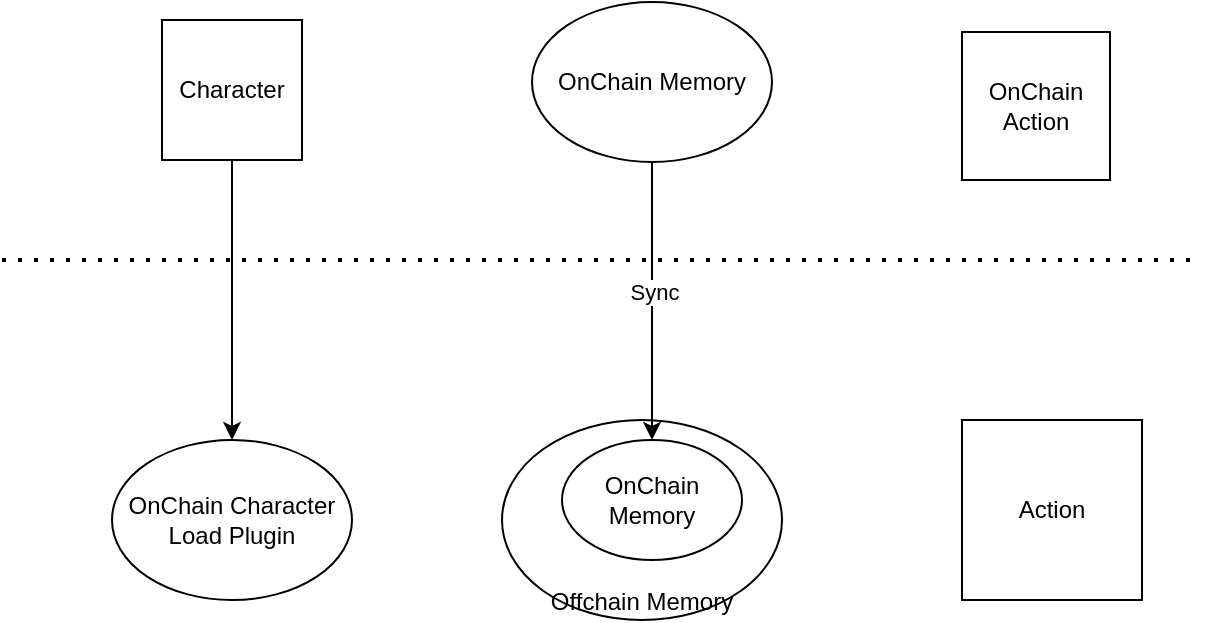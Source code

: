 <mxfile pages="7" scale="1" border="5" disableSvgWarning="true">
    <diagram id="fAX5VN4QjjlmQhpSPQlF" name="Page-5">
        <mxGraphModel dx="691" dy="322" grid="1" gridSize="10" guides="1" tooltips="1" connect="1" arrows="1" fold="1" page="1" pageScale="1" pageWidth="1600" pageHeight="900" math="0" shadow="0">
            <root>
                <mxCell id="0"/>
                <mxCell id="1" parent="0"/>
                <mxCell id="zXiOJ5EmLFpEsLYne2C8-2" value="" style="endArrow=none;dashed=1;html=1;dashPattern=1 3;strokeWidth=2;" parent="1" edge="1">
                    <mxGeometry width="50" height="50" relative="1" as="geometry">
                        <mxPoint x="80" y="200" as="sourcePoint"/>
                        <mxPoint x="680" y="200" as="targetPoint"/>
                    </mxGeometry>
                </mxCell>
                <mxCell id="zXiOJ5EmLFpEsLYne2C8-6" style="edgeStyle=none;html=1;entryX=0.5;entryY=0;entryDx=0;entryDy=0;" parent="1" source="zXiOJ5EmLFpEsLYne2C8-3" edge="1">
                    <mxGeometry relative="1" as="geometry">
                        <mxPoint x="195" y="290" as="targetPoint"/>
                    </mxGeometry>
                </mxCell>
                <mxCell id="zXiOJ5EmLFpEsLYne2C8-3" value="Character" style="whiteSpace=wrap;html=1;aspect=fixed;" parent="1" vertex="1">
                    <mxGeometry x="160" y="80" width="70" height="70" as="geometry"/>
                </mxCell>
                <mxCell id="zXiOJ5EmLFpEsLYne2C8-5" value="Action" style="whiteSpace=wrap;html=1;aspect=fixed;" parent="1" vertex="1">
                    <mxGeometry x="560" y="280" width="90" height="90" as="geometry"/>
                </mxCell>
                <mxCell id="zXiOJ5EmLFpEsLYne2C8-7" value="OnChain Character Load Plugin" style="ellipse;whiteSpace=wrap;html=1;" parent="1" vertex="1">
                    <mxGeometry x="135" y="290" width="120" height="80" as="geometry"/>
                </mxCell>
                <mxCell id="zXiOJ5EmLFpEsLYne2C8-8" value="Offchain Memory" style="ellipse;whiteSpace=wrap;html=1;verticalAlign=bottom;" parent="1" vertex="1">
                    <mxGeometry x="330" y="280" width="140" height="100" as="geometry"/>
                </mxCell>
                <mxCell id="zXiOJ5EmLFpEsLYne2C8-11" style="edgeStyle=none;html=1;exitX=0.5;exitY=1;exitDx=0;exitDy=0;entryX=0.5;entryY=0;entryDx=0;entryDy=0;" parent="1" source="zXiOJ5EmLFpEsLYne2C8-9" target="zXiOJ5EmLFpEsLYne2C8-10" edge="1">
                    <mxGeometry relative="1" as="geometry"/>
                </mxCell>
                <mxCell id="zXiOJ5EmLFpEsLYne2C8-12" value="Sync" style="edgeLabel;html=1;align=center;verticalAlign=middle;resizable=0;points=[];" parent="zXiOJ5EmLFpEsLYne2C8-11" vertex="1" connectable="0">
                    <mxGeometry x="-0.067" y="1" relative="1" as="geometry">
                        <mxPoint as="offset"/>
                    </mxGeometry>
                </mxCell>
                <mxCell id="zXiOJ5EmLFpEsLYne2C8-9" value="OnChain Memory" style="ellipse;whiteSpace=wrap;html=1;" parent="1" vertex="1">
                    <mxGeometry x="345" y="71" width="120" height="80" as="geometry"/>
                </mxCell>
                <mxCell id="zXiOJ5EmLFpEsLYne2C8-10" value="OnChain Memory" style="ellipse;whiteSpace=wrap;html=1;" parent="1" vertex="1">
                    <mxGeometry x="360" y="290" width="90" height="60" as="geometry"/>
                </mxCell>
                <mxCell id="zXiOJ5EmLFpEsLYne2C8-14" value="OnChain Action" style="whiteSpace=wrap;html=1;aspect=fixed;" parent="1" vertex="1">
                    <mxGeometry x="560" y="86" width="74" height="74" as="geometry"/>
                </mxCell>
            </root>
        </mxGraphModel>
    </diagram>
    <diagram id="T3-93icGesZCB4wK9PBx" name="Page-6">
        <mxGraphModel dx="691" dy="237" grid="1" gridSize="10" guides="1" tooltips="1" connect="1" arrows="1" fold="1" page="1" pageScale="1" pageWidth="1600" pageHeight="900" math="0" shadow="0">
            <root>
                <mxCell id="0"/>
                <mxCell id="1" parent="0"/>
                <mxCell id="yRMgV3z6B15u4--_qT9z-1" value="" style="endArrow=none;dashed=1;html=1;dashPattern=1 3;strokeWidth=2;startArrow=none;" parent="1" edge="1">
                    <mxGeometry width="50" height="50" relative="1" as="geometry">
                        <mxPoint x="444" y="239" as="sourcePoint"/>
                        <mxPoint x="880" y="239" as="targetPoint"/>
                    </mxGeometry>
                </mxCell>
                <mxCell id="yRMgV3z6B15u4--_qT9z-3" value="" style="endArrow=none;dashed=1;html=1;dashPattern=1 3;strokeWidth=2;" parent="1" edge="1">
                    <mxGeometry width="50" height="50" relative="1" as="geometry">
                        <mxPoint x="40" y="240" as="sourcePoint"/>
                        <mxPoint x="364" y="239" as="targetPoint"/>
                    </mxGeometry>
                </mxCell>
                <mxCell id="yRMgV3z6B15u4--_qT9z-4" value="AI Agent" style="ellipse;whiteSpace=wrap;html=1;aspect=fixed;" parent="1" vertex="1">
                    <mxGeometry x="364" y="199" width="80" height="80" as="geometry"/>
                </mxCell>
                <mxCell id="zFrOW9CVONkcjn6Swt0c-3" style="edgeStyle=none;html=1;exitX=0.5;exitY=1;exitDx=0;exitDy=0;entryX=0.5;entryY=0;entryDx=0;entryDy=0;" parent="1" source="zFrOW9CVONkcjn6Swt0c-1" target="zFrOW9CVONkcjn6Swt0c-2" edge="1">
                    <mxGeometry relative="1" as="geometry"/>
                </mxCell>
                <mxCell id="zFrOW9CVONkcjn6Swt0c-14" value="Load" style="edgeLabel;html=1;align=center;verticalAlign=middle;resizable=0;points=[];fontSize=9;" parent="zFrOW9CVONkcjn6Swt0c-3" vertex="1" connectable="0">
                    <mxGeometry x="-0.023" y="1" relative="1" as="geometry">
                        <mxPoint as="offset"/>
                    </mxGeometry>
                </mxCell>
                <mxCell id="zFrOW9CVONkcjn6Swt0c-1" value="Character" style="whiteSpace=wrap;html=1;aspect=fixed;" parent="1" vertex="1">
                    <mxGeometry x="244" y="129" width="70" height="70" as="geometry"/>
                </mxCell>
                <mxCell id="zFrOW9CVONkcjn6Swt0c-2" value="Character" style="whiteSpace=wrap;html=1;aspect=fixed;dashed=1;" parent="1" vertex="1">
                    <mxGeometry x="244" y="279" width="70" height="70" as="geometry"/>
                </mxCell>
                <mxCell id="zFrOW9CVONkcjn6Swt0c-4" value="AI Model&lt;br&gt;Oracle" style="whiteSpace=wrap;html=1;aspect=fixed;" parent="1" vertex="1">
                    <mxGeometry x="134" y="129" width="70" height="70" as="geometry"/>
                </mxCell>
                <mxCell id="zFrOW9CVONkcjn6Swt0c-5" value="AI Model&lt;br&gt;Provider" style="whiteSpace=wrap;html=1;aspect=fixed;" parent="1" vertex="1">
                    <mxGeometry x="134" y="279" width="70" height="70" as="geometry"/>
                </mxCell>
                <mxCell id="zFrOW9CVONkcjn6Swt0c-6" value="Memory" style="whiteSpace=wrap;html=1;aspect=fixed;" parent="1" vertex="1">
                    <mxGeometry x="494" y="129" width="70" height="70" as="geometry"/>
                </mxCell>
                <mxCell id="zFrOW9CVONkcjn6Swt0c-7" value="Memory" style="whiteSpace=wrap;html=1;aspect=fixed;verticalAlign=bottom;" parent="1" vertex="1">
                    <mxGeometry x="494" y="279" width="70" height="70" as="geometry"/>
                </mxCell>
                <mxCell id="zFrOW9CVONkcjn6Swt0c-8" value="Onchain&lt;br style=&quot;font-size: 9px;&quot;&gt;Memory" style="whiteSpace=wrap;html=1;aspect=fixed;fontSize=9;" parent="1" vertex="1">
                    <mxGeometry x="509" y="286" width="40" height="40" as="geometry"/>
                </mxCell>
                <mxCell id="zFrOW9CVONkcjn6Swt0c-20" style="edgeStyle=none;html=1;exitX=1;exitY=0.5;exitDx=0;exitDy=0;entryX=0;entryY=0.5;entryDx=0;entryDy=0;fontSize=9;" parent="1" source="zFrOW9CVONkcjn6Swt0c-11" target="zFrOW9CVONkcjn6Swt0c-18" edge="1">
                    <mxGeometry relative="1" as="geometry"/>
                </mxCell>
                <mxCell id="zFrOW9CVONkcjn6Swt0c-11" value="Action" style="whiteSpace=wrap;html=1;aspect=fixed;" parent="1" vertex="1">
                    <mxGeometry x="654" y="129" width="70" height="70" as="geometry"/>
                </mxCell>
                <mxCell id="zFrOW9CVONkcjn6Swt0c-21" style="edgeStyle=none;html=1;exitX=0.5;exitY=0;exitDx=0;exitDy=0;entryX=0.5;entryY=1;entryDx=0;entryDy=0;fontSize=9;" parent="1" source="zFrOW9CVONkcjn6Swt0c-12" target="zFrOW9CVONkcjn6Swt0c-11" edge="1">
                    <mxGeometry relative="1" as="geometry"/>
                </mxCell>
                <mxCell id="zFrOW9CVONkcjn6Swt0c-23" style="edgeStyle=none;html=1;exitX=1;exitY=0.5;exitDx=0;exitDy=0;entryX=0;entryY=0.5;entryDx=0;entryDy=0;fontSize=9;" parent="1" source="zFrOW9CVONkcjn6Swt0c-12" target="zFrOW9CVONkcjn6Swt0c-22" edge="1">
                    <mxGeometry relative="1" as="geometry"/>
                </mxCell>
                <mxCell id="zFrOW9CVONkcjn6Swt0c-12" value="Action" style="whiteSpace=wrap;html=1;aspect=fixed;" parent="1" vertex="1">
                    <mxGeometry x="654" y="279" width="70" height="70" as="geometry"/>
                </mxCell>
                <mxCell id="zFrOW9CVONkcjn6Swt0c-9" style="edgeStyle=none;html=1;exitX=0.5;exitY=1;exitDx=0;exitDy=0;fontSize=9;" parent="1" source="zFrOW9CVONkcjn6Swt0c-6" target="zFrOW9CVONkcjn6Swt0c-8" edge="1">
                    <mxGeometry relative="1" as="geometry"/>
                </mxCell>
                <mxCell id="zFrOW9CVONkcjn6Swt0c-13" value="Sync" style="edgeLabel;html=1;align=center;verticalAlign=middle;resizable=0;points=[];fontSize=9;" parent="zFrOW9CVONkcjn6Swt0c-9" vertex="1" connectable="0">
                    <mxGeometry x="-0.148" y="-1" relative="1" as="geometry">
                        <mxPoint as="offset"/>
                    </mxGeometry>
                </mxCell>
                <mxCell id="zFrOW9CVONkcjn6Swt0c-16" value="On Chain" style="text;html=1;strokeColor=none;fillColor=none;align=center;verticalAlign=middle;whiteSpace=wrap;rounded=0;dashed=1;fontSize=9;" parent="1" vertex="1">
                    <mxGeometry x="40" y="210" width="60" height="30" as="geometry"/>
                </mxCell>
                <mxCell id="zFrOW9CVONkcjn6Swt0c-17" value="Off Chain" style="text;html=1;strokeColor=none;fillColor=none;align=center;verticalAlign=middle;whiteSpace=wrap;rounded=0;dashed=1;fontSize=9;" parent="1" vertex="1">
                    <mxGeometry x="40" y="240" width="60" height="30" as="geometry"/>
                </mxCell>
                <mxCell id="zFrOW9CVONkcjn6Swt0c-18" value="DeFi/DAO protocol&lt;br&gt;..." style="whiteSpace=wrap;html=1;aspect=fixed;" parent="1" vertex="1">
                    <mxGeometry x="760" y="130" width="70" height="70" as="geometry"/>
                </mxCell>
                <mxCell id="zFrOW9CVONkcjn6Swt0c-19" value="Treasury" style="shape=cylinder3;whiteSpace=wrap;html=1;boundedLbl=1;backgroundOutline=1;size=15;dashed=1;fontSize=9;" parent="1" vertex="1">
                    <mxGeometry x="374" y="100" width="60" height="80" as="geometry"/>
                </mxCell>
                <mxCell id="zFrOW9CVONkcjn6Swt0c-22" value="Social protocol&lt;br&gt;(Discord/X)" style="whiteSpace=wrap;html=1;aspect=fixed;" parent="1" vertex="1">
                    <mxGeometry x="760" y="279" width="70" height="70" as="geometry"/>
                </mxCell>
            </root>
        </mxGraphModel>
    </diagram>
    <diagram id="OCkp_mSsAuCf5aVDO59i" name="Fully on chain AI Agent">
        <mxGraphModel dx="691" dy="237" grid="0" gridSize="10" guides="1" tooltips="1" connect="1" arrows="1" fold="1" page="1" pageScale="1" pageWidth="1600" pageHeight="900" math="0" shadow="0">
            <root>
                <mxCell id="0"/>
                <mxCell id="1" parent="0"/>
                <mxCell id="8UUIKBgB0h1VBBCeIPNV-1" value="&lt;font style=&quot;font-size: 16px;&quot;&gt;Foc AI Agent&lt;/font&gt;" style="ellipse;whiteSpace=wrap;html=1;aspect=fixed;verticalAlign=top;fillColor=#DFF0D8;strokeColor=#5A5A5A;" parent="1" vertex="1">
                    <mxGeometry x="241" y="52" width="372" height="372" as="geometry"/>
                </mxCell>
                <mxCell id="9jqFAjlnjxGjza5LQYG1-11" value="" style="verticalLabelPosition=bottom;verticalAlign=top;html=1;shape=mxgraph.basic.half_circle;fontSize=9;fontColor=none;fillColor=#E6E6E6;strokeColor=none;" parent="1" vertex="1">
                    <mxGeometry x="241" y="237" width="372" height="186" as="geometry"/>
                </mxCell>
                <mxCell id="SsMqb8cPwGqv9qpNuqJ6-1" value="On Chain" style="text;html=1;strokeColor=none;fillColor=none;align=center;verticalAlign=middle;whiteSpace=wrap;rounded=0;dashed=1;fontSize=9;" parent="1" vertex="1">
                    <mxGeometry x="239" y="210" width="60" height="30" as="geometry"/>
                </mxCell>
                <mxCell id="5f7z8L6TQnCLPVpuJcY_-2" value="Treasury" style="ellipse;whiteSpace=wrap;html=1;aspect=fixed;fontSize=9;strokeColor=#5A5A5A;fillColor=#337AB7;fontColor=#FFFFFF;" parent="1" vertex="1">
                    <mxGeometry x="443" y="125" width="60" height="60" as="geometry"/>
                </mxCell>
                <mxCell id="5f7z8L6TQnCLPVpuJcY_-4" value="Character" style="ellipse;whiteSpace=wrap;html=1;aspect=fixed;fontSize=9;strokeColor=#5A5A5A;fillColor=#337AB7;fontColor=#FFFFFF;" parent="1" vertex="1">
                    <mxGeometry x="373" y="104" width="60" height="60" as="geometry"/>
                </mxCell>
                <mxCell id="5f7z8L6TQnCLPVpuJcY_-5" value="AI Model&amp;nbsp;&lt;br&gt;Provider" style="ellipse;whiteSpace=wrap;html=1;aspect=fixed;fontSize=9;strokeColor=#5A5A5A;" parent="1" vertex="1">
                    <mxGeometry x="433" y="303" width="70" height="70" as="geometry"/>
                </mxCell>
                <mxCell id="5f7z8L6TQnCLPVpuJcY_-6" value="AI Model&amp;nbsp;&lt;br&gt;Provider&lt;br&gt;(Oracle)" style="ellipse;whiteSpace=wrap;html=1;aspect=fixed;fontSize=9;strokeColor=#5A5A5A;" parent="1" vertex="1">
                    <mxGeometry x="297" y="113" width="61" height="61" as="geometry"/>
                </mxCell>
                <mxCell id="SUUNAtzUduC43nPOtoHb-3" style="edgeStyle=none;html=1;exitX=0.5;exitY=0;exitDx=0;exitDy=0;entryX=0.5;entryY=1;entryDx=0;entryDy=0;fontSize=9;fontColor=none;strokeColor=#5A5A5A;" parent="1" source="SUUNAtzUduC43nPOtoHb-1" target="SUUNAtzUduC43nPOtoHb-2" edge="1">
                    <mxGeometry relative="1" as="geometry"/>
                </mxCell>
                <mxCell id="SUUNAtzUduC43nPOtoHb-1" value="Tee&amp;nbsp;" style="ellipse;whiteSpace=wrap;html=1;aspect=fixed;fontSize=9;strokeColor=#5A5A5A;fillColor=#9B59B6;fontColor=#FFFFFF;" parent="1" vertex="1">
                    <mxGeometry x="280" y="266" width="54" height="54" as="geometry"/>
                </mxCell>
                <mxCell id="SUUNAtzUduC43nPOtoHb-2" value="Tee Verifier&amp;nbsp;" style="ellipse;whiteSpace=wrap;html=1;aspect=fixed;fontSize=9;fillColor=#F0AD4E;strokeColor=#5A5A5A;fontColor=#FFFFFF;" parent="1" vertex="1">
                    <mxGeometry x="288" y="175" width="46" height="46" as="geometry"/>
                </mxCell>
                <mxCell id="SUUNAtzUduC43nPOtoHb-6" style="edgeStyle=none;html=1;entryX=0.5;entryY=1;entryDx=0;entryDy=0;fontSize=9;fontColor=none;strokeColor=#5A5A5A;" parent="1" source="SUUNAtzUduC43nPOtoHb-4" target="SUUNAtzUduC43nPOtoHb-5" edge="1">
                    <mxGeometry relative="1" as="geometry"/>
                </mxCell>
                <mxCell id="SUUNAtzUduC43nPOtoHb-4" value="ZK&lt;br&gt;&amp;nbsp;Coprocessor" style="ellipse;whiteSpace=wrap;html=1;aspect=fixed;fontSize=9;strokeColor=#5A5A5A;fillColor=#9B59B6;fontColor=#FFFFFF;" parent="1" vertex="1">
                    <mxGeometry x="337" y="297" width="62" height="62" as="geometry"/>
                </mxCell>
                <mxCell id="SUUNAtzUduC43nPOtoHb-5" value="ZK&lt;br&gt;&amp;nbsp;Verifier" style="ellipse;whiteSpace=wrap;html=1;aspect=fixed;fontSize=9;fillColor=#F0AD4E;fontColor=#FFFFFF;" parent="1" vertex="1">
                    <mxGeometry x="340" y="174" width="46" height="46" as="geometry"/>
                </mxCell>
                <mxCell id="9jqFAjlnjxGjza5LQYG1-3" style="edgeStyle=none;html=1;exitX=1;exitY=0.5;exitDx=0;exitDy=0;entryX=0;entryY=0.5;entryDx=0;entryDy=0;fontSize=9;fontColor=none;dashed=1;endArrow=none;endFill=0;strokeColor=#000000;strokeWidth=2;" parent="1" source="8UUIKBgB0h1VBBCeIPNV-1" target="8UUIKBgB0h1VBBCeIPNV-1" edge="1">
                    <mxGeometry relative="1" as="geometry"/>
                </mxCell>
                <mxCell id="5f7z8L6TQnCLPVpuJcY_-3" value="Action" style="ellipse;whiteSpace=wrap;html=1;aspect=fixed;fontSize=9;strokeColor=#5A5A5A;fillColor=#337AB7;fontColor=#FFFFFF;" parent="1" vertex="1">
                    <mxGeometry x="530" y="208" width="64" height="64" as="geometry"/>
                </mxCell>
                <mxCell id="5f7z8L6TQnCLPVpuJcY_-1" value="Evaluator" style="ellipse;whiteSpace=wrap;html=1;aspect=fixed;fontSize=9;strokeColor=#5A5A5A;fillColor=#337AB7;fontColor=#FFFFFF;" parent="1" vertex="1">
                    <mxGeometry x="453" y="204" width="70" height="70" as="geometry"/>
                </mxCell>
                <mxCell id="SUUNAtzUduC43nPOtoHb-8" value="Memory" style="ellipse;whiteSpace=wrap;html=1;aspect=fixed;fontSize=9;strokeColor=#5A5A5A;fillColor=#337AB7;fontColor=#FFFFFF;" parent="1" vertex="1">
                    <mxGeometry x="374" y="205" width="70" height="70" as="geometry"/>
                </mxCell>
                <mxCell id="9jqFAjlnjxGjza5LQYG1-4" value="Identity" style="ellipse;whiteSpace=wrap;html=1;aspect=fixed;fontSize=9;strokeColor=#5A5A5A;fillColor=#337AB7;fontColor=#FFFFFF;" parent="1" vertex="1">
                    <mxGeometry x="510" y="136" width="60" height="60" as="geometry"/>
                </mxCell>
                <mxCell id="SsMqb8cPwGqv9qpNuqJ6-2" value="Off Chain" style="text;html=1;strokeColor=none;fillColor=none;align=center;verticalAlign=middle;whiteSpace=wrap;rounded=0;dashed=1;fontSize=9;" parent="1" vertex="1">
                    <mxGeometry x="239" y="239" width="60" height="30" as="geometry"/>
                </mxCell>
            </root>
        </mxGraphModel>
    </diagram>
    <diagram id="LfP_1H0d4wNYqQU20IXf" name="Human vs AIAgent decision">
        <mxGraphModel dx="691" dy="237" grid="0" gridSize="10" guides="1" tooltips="1" connect="1" arrows="1" fold="1" page="1" pageScale="1" pageWidth="1600" pageHeight="900" background="#ffffff" math="0" shadow="0">
            <root>
                <mxCell id="0"/>
                <mxCell id="1" parent="0"/>
                <mxCell id="qYkDxVwzfuT5Sa6l0JPE-1" value="" style="endArrow=none;dashed=1;html=1;strokeWidth=2;" parent="1" edge="1">
                    <mxGeometry width="50" height="50" relative="1" as="geometry">
                        <mxPoint x="120" y="225" as="sourcePoint"/>
                        <mxPoint x="520" y="225" as="targetPoint"/>
                    </mxGeometry>
                </mxCell>
                <mxCell id="qYkDxVwzfuT5Sa6l0JPE-2" value="Human" style="shape=umlActor;verticalLabelPosition=bottom;verticalAlign=top;html=1;outlineConnect=0;fontSize=9;" parent="1" vertex="1">
                    <mxGeometry x="60" y="195" width="30" height="60" as="geometry"/>
                </mxCell>
                <mxCell id="qYkDxVwzfuT5Sa6l0JPE-3" value="&lt;meta charset=&quot;utf-8&quot;&gt;&lt;span style=&quot;color: rgb(71, 71, 71); font-family: Arial, sans-serif; font-size: 14px; font-style: normal; font-variant-ligatures: normal; font-variant-caps: normal; font-weight: 400; letter-spacing: normal; orphans: 2; text-align: left; text-indent: 0px; text-transform: none; widows: 2; word-spacing: 0px; -webkit-text-stroke-width: 0px; background-color: rgb(255, 255, 255); text-decoration-thickness: initial; text-decoration-style: initial; text-decoration-color: initial; float: none; display: inline !important;&quot;&gt;Fast&lt;/span&gt;" style="text;whiteSpace=wrap;html=1;fontSize=9;" parent="1" vertex="1">
                    <mxGeometry x="120" y="245" width="60" height="40" as="geometry"/>
                </mxCell>
                <mxCell id="qYkDxVwzfuT5Sa6l0JPE-4" value="&lt;meta charset=&quot;utf-8&quot;&gt;&lt;span style=&quot;color: rgb(71, 71, 71); font-family: Arial, sans-serif; font-size: 14px; font-style: normal; font-variant-ligatures: normal; font-variant-caps: normal; font-weight: 400; letter-spacing: normal; orphans: 2; text-align: left; text-indent: 0px; text-transform: none; widows: 2; word-spacing: 0px; -webkit-text-stroke-width: 0px; background-color: rgb(255, 255, 255); text-decoration-thickness: initial; text-decoration-style: initial; text-decoration-color: initial; float: none; display: inline !important;&quot;&gt;Slow&lt;/span&gt;" style="text;whiteSpace=wrap;html=1;fontSize=9;" parent="1" vertex="1">
                    <mxGeometry x="120" y="165" width="60" height="40" as="geometry"/>
                </mxCell>
                <mxCell id="qYkDxVwzfuT5Sa6l0JPE-15" style="edgeStyle=none;html=1;exitX=1;exitY=0.5;exitDx=0;exitDy=0;entryX=0;entryY=0.5;entryDx=0;entryDy=0;fontSize=9;" parent="1" source="qYkDxVwzfuT5Sa6l0JPE-10" target="qYkDxVwzfuT5Sa6l0JPE-13" edge="1">
                    <mxGeometry relative="1" as="geometry"/>
                </mxCell>
                <mxCell id="qYkDxVwzfuT5Sa6l0JPE-10" value="&lt;b style=&quot;border-color: var(--border-color); font-size: 7px;&quot;&gt;&lt;span style=&quot;border-color: var(--border-color); font-size: 9px;&quot;&gt;Critical&lt;/span&gt;&lt;br style=&quot;border-color: var(--border-color); font-size: 9px;&quot;&gt;&lt;span style=&quot;border-color: var(--border-color); font-size: 9px;&quot;&gt;Decision&lt;/span&gt;&lt;/b&gt;" style="ellipse;whiteSpace=wrap;html=1;aspect=fixed;fontSize=9;fillColor=#337AB7;fontColor=#FFFFFF;strokeColor=#f90101;verticalAlign=top;" parent="1" vertex="1">
                    <mxGeometry x="204" y="109" width="106" height="106" as="geometry"/>
                </mxCell>
                <mxCell id="qYkDxVwzfuT5Sa6l0JPE-16" style="edgeStyle=none;html=1;exitX=1;exitY=0.5;exitDx=0;exitDy=0;fontSize=9;dashed=1;strokeColor=#5A5A5A;" parent="1" source="qYkDxVwzfuT5Sa6l0JPE-12" target="qYkDxVwzfuT5Sa6l0JPE-14" edge="1">
                    <mxGeometry relative="1" as="geometry"/>
                </mxCell>
                <mxCell id="qYkDxVwzfuT5Sa6l0JPE-12" value="Quick&lt;br style=&quot;border-color: var(--border-color);&quot;&gt;Decision" style="ellipse;whiteSpace=wrap;html=1;aspect=fixed;fontSize=9;fillColor=#E6E6E6;strokeColor=#00994D;verticalAlign=top;" parent="1" vertex="1">
                    <mxGeometry x="192" y="233.5" width="118" height="118" as="geometry"/>
                </mxCell>
                <mxCell id="qYkDxVwzfuT5Sa6l0JPE-13" value="Action" style="ellipse;whiteSpace=wrap;html=1;aspect=fixed;fontSize=9;fillColor=#337AB7;fontColor=#FFFFFF;strokeColor=#f90101;" parent="1" vertex="1">
                    <mxGeometry x="401" y="122" width="80" height="80" as="geometry"/>
                </mxCell>
                <mxCell id="qYkDxVwzfuT5Sa6l0JPE-14" value="Action" style="ellipse;whiteSpace=wrap;html=1;aspect=fixed;fontSize=9;fillColor=#E6E6E6;strokeColor=#00994D;" parent="1" vertex="1">
                    <mxGeometry x="401" y="252.5" width="80" height="80" as="geometry"/>
                </mxCell>
                <mxCell id="qYkDxVwzfuT5Sa6l0JPE-17" value="" style="endArrow=none;dashed=1;html=1;strokeWidth=2;" parent="1" edge="1">
                    <mxGeometry width="50" height="50" relative="1" as="geometry">
                        <mxPoint x="120" y="516" as="sourcePoint"/>
                        <mxPoint x="520" y="516" as="targetPoint"/>
                    </mxGeometry>
                </mxCell>
                <mxCell id="qYkDxVwzfuT5Sa6l0JPE-18" value="AI Agent" style="shape=umlActor;verticalLabelPosition=bottom;verticalAlign=top;html=1;outlineConnect=0;fontSize=9;" parent="1" vertex="1">
                    <mxGeometry x="60" y="486" width="30" height="60" as="geometry"/>
                </mxCell>
                <mxCell id="qYkDxVwzfuT5Sa6l0JPE-19" value="&lt;span style=&quot;color: rgb(71, 71, 71); font-family: Arial, sans-serif; font-size: 14px; font-style: normal; font-variant-ligatures: normal; font-variant-caps: normal; font-weight: 400; letter-spacing: normal; orphans: 2; text-align: left; text-indent: 0px; text-transform: none; widows: 2; word-spacing: 0px; -webkit-text-stroke-width: 0px; background-color: rgb(255, 255, 255); text-decoration-thickness: initial; text-decoration-style: initial; text-decoration-color: initial; float: none; display: inline !important;&quot;&gt;Off Chain&lt;br&gt;&lt;/span&gt;" style="text;whiteSpace=wrap;html=1;fontSize=9;" parent="1" vertex="1">
                    <mxGeometry x="120" y="536" width="60" height="40" as="geometry"/>
                </mxCell>
                <mxCell id="qYkDxVwzfuT5Sa6l0JPE-20" value="&lt;span style=&quot;color: rgb(71, 71, 71); font-family: Arial, sans-serif; font-size: 14px; font-style: normal; font-variant-ligatures: normal; font-variant-caps: normal; font-weight: 400; letter-spacing: normal; orphans: 2; text-align: left; text-indent: 0px; text-transform: none; widows: 2; word-spacing: 0px; -webkit-text-stroke-width: 0px; background-color: rgb(255, 255, 255); text-decoration-thickness: initial; text-decoration-style: initial; text-decoration-color: initial; float: none; display: inline !important;&quot;&gt;On Chain&lt;/span&gt;" style="text;whiteSpace=wrap;html=1;fontSize=9;" parent="1" vertex="1">
                    <mxGeometry x="120" y="456" width="60" height="40" as="geometry"/>
                </mxCell>
                <mxCell id="qYkDxVwzfuT5Sa6l0JPE-21" style="edgeStyle=none;html=1;exitX=1;exitY=0.5;exitDx=0;exitDy=0;entryX=0;entryY=0.5;entryDx=0;entryDy=0;fontSize=9;" parent="1" source="9kBRXeIsqdNbLdJzPWGQ-16" target="qYkDxVwzfuT5Sa6l0JPE-25" edge="1">
                    <mxGeometry relative="1" as="geometry">
                        <mxPoint x="305" y="464" as="sourcePoint"/>
                    </mxGeometry>
                </mxCell>
                <mxCell id="qYkDxVwzfuT5Sa6l0JPE-23" style="edgeStyle=none;html=1;exitX=1;exitY=0.5;exitDx=0;exitDy=0;fontSize=9;dashed=1;strokeColor=#5A5A5A;" parent="1" source="qYkDxVwzfuT5Sa6l0JPE-24" target="qYkDxVwzfuT5Sa6l0JPE-26" edge="1">
                    <mxGeometry relative="1" as="geometry"/>
                </mxCell>
                <mxCell id="qYkDxVwzfuT5Sa6l0JPE-24" value="Quick&lt;br&gt;Decision" style="ellipse;whiteSpace=wrap;html=1;aspect=fixed;fontSize=9;fillColor=#E6E6E6;strokeColor=#00994D;verticalAlign=top;" parent="1" vertex="1">
                    <mxGeometry x="188.5" y="530" width="104" height="104" as="geometry"/>
                </mxCell>
                <mxCell id="qYkDxVwzfuT5Sa6l0JPE-25" value="Action" style="ellipse;whiteSpace=wrap;html=1;aspect=fixed;fontSize=9;fillColor=#337AB7;strokeColor=#f70202;fontColor=#FFFFFF;" parent="1" vertex="1">
                    <mxGeometry x="401" y="413" width="80" height="80" as="geometry"/>
                </mxCell>
                <mxCell id="qYkDxVwzfuT5Sa6l0JPE-26" value="Action" style="ellipse;whiteSpace=wrap;html=1;aspect=fixed;fontSize=9;fillColor=#E6E6E6;strokeColor=#00994D;" parent="1" vertex="1">
                    <mxGeometry x="401" y="542" width="80" height="80" as="geometry"/>
                </mxCell>
                <mxCell id="9kBRXeIsqdNbLdJzPWGQ-2" value="Buying House" style="ellipse;whiteSpace=wrap;html=1;aspect=fixed;fontSize=7;fillColor=#FFFFFF;fontColor=#000000;strokeColor=#f90101;" parent="1" vertex="1">
                    <mxGeometry x="207" y="137" width="37" height="37" as="geometry"/>
                </mxCell>
                <mxCell id="9kBRXeIsqdNbLdJzPWGQ-3" value="Marriage Proposal" style="ellipse;whiteSpace=wrap;html=1;aspect=fixed;fontSize=7;fillColor=#FFFFFF;fontColor=#000000;strokeColor=#f90101;" parent="1" vertex="1">
                    <mxGeometry x="233" y="171" width="41" height="41" as="geometry"/>
                </mxCell>
                <mxCell id="9kBRXeIsqdNbLdJzPWGQ-6" value="Generating&lt;br&gt;Image" style="ellipse;whiteSpace=wrap;html=1;aspect=fixed;fontSize=7;fillColor=#FFFFFF;strokeColor=#00994D;" parent="1" vertex="1">
                    <mxGeometry x="191" y="563" width="41" height="41" as="geometry"/>
                </mxCell>
                <mxCell id="9kBRXeIsqdNbLdJzPWGQ-7" value="Analysis&lt;br&gt;data" style="ellipse;whiteSpace=wrap;html=1;aspect=fixed;fontSize=7;fillColor=#FFFFFF;strokeColor=#00994D;" parent="1" vertex="1">
                    <mxGeometry x="224.81" y="593" width="38.38" height="38.38" as="geometry"/>
                </mxCell>
                <mxCell id="9kBRXeIsqdNbLdJzPWGQ-8" value="Micro&lt;br&gt;Payment" style="ellipse;whiteSpace=wrap;html=1;aspect=fixed;fontSize=7;fillColor=#FFFFFF;strokeColor=#00994D;" parent="1" vertex="1">
                    <mxGeometry x="245" y="555" width="43.25" height="43.25" as="geometry"/>
                </mxCell>
                <mxCell id="9kBRXeIsqdNbLdJzPWGQ-9" value="Starting Business" style="ellipse;whiteSpace=wrap;html=1;aspect=fixed;fontSize=7;fillColor=#FFFFFF;fontColor=#000000;strokeColor=#f90101;" parent="1" vertex="1">
                    <mxGeometry x="265.5" y="140" width="40" height="40" as="geometry"/>
                </mxCell>
                <mxCell id="9kBRXeIsqdNbLdJzPWGQ-11" value="Ordering Coffee" style="ellipse;whiteSpace=wrap;html=1;aspect=fixed;fontSize=7;fillColor=#FFFFFF;strokeColor=#00994D;" parent="1" vertex="1">
                    <mxGeometry x="200" y="273.5" width="41" height="41" as="geometry"/>
                </mxCell>
                <mxCell id="9kBRXeIsqdNbLdJzPWGQ-14" value="Bragging While Drinking" style="ellipse;whiteSpace=wrap;html=1;aspect=fixed;fontSize=7;fillColor=#FFFFFF;strokeColor=#00994D;" parent="1" vertex="1">
                    <mxGeometry x="260.5" y="269.5" width="41" height="41" as="geometry"/>
                </mxCell>
                <mxCell id="9kBRXeIsqdNbLdJzPWGQ-15" value="Picking a Song" style="ellipse;whiteSpace=wrap;html=1;aspect=fixed;fontSize=7;fillColor=#FFFFFF;strokeColor=#00994D;" parent="1" vertex="1">
                    <mxGeometry x="233" y="306.5" width="41" height="41" as="geometry"/>
                </mxCell>
                <mxCell id="9kBRXeIsqdNbLdJzPWGQ-16" value="&lt;b style=&quot;border-color: var(--border-color); font-size: 7px;&quot;&gt;&lt;span style=&quot;border-color: var(--border-color); font-size: 9px;&quot;&gt;Critical&lt;/span&gt;&lt;br style=&quot;border-color: var(--border-color); font-size: 9px;&quot;&gt;&lt;span style=&quot;border-color: var(--border-color); font-size: 9px;&quot;&gt;Decision&lt;/span&gt;&lt;/b&gt;" style="ellipse;whiteSpace=wrap;html=1;aspect=fixed;fontSize=9;fillColor=#337AB7;fontColor=#FFFFFF;strokeColor=#f90101;verticalAlign=top;" parent="1" vertex="1">
                    <mxGeometry x="191" y="400" width="106" height="106" as="geometry"/>
                </mxCell>
                <mxCell id="9kBRXeIsqdNbLdJzPWGQ-17" value="Treasury&lt;br&gt;Transfers" style="ellipse;whiteSpace=wrap;html=1;aspect=fixed;fontSize=7;fillColor=#FFFFFF;fontColor=#000000;strokeColor=#f90101;" parent="1" vertex="1">
                    <mxGeometry x="194" y="428" width="37" height="37" as="geometry"/>
                </mxCell>
                <mxCell id="9kBRXeIsqdNbLdJzPWGQ-18" value="Governance&lt;br&gt;Proposal" style="ellipse;whiteSpace=wrap;html=1;aspect=fixed;fontSize=7;fillColor=#FFFFFF;fontColor=#000000;strokeColor=#f90101;" parent="1" vertex="1">
                    <mxGeometry x="220" y="462" width="41" height="41" as="geometry"/>
                </mxCell>
                <mxCell id="9kBRXeIsqdNbLdJzPWGQ-19" value="Code&lt;br&gt;Upgrade" style="ellipse;whiteSpace=wrap;html=1;aspect=fixed;fontSize=7;fillColor=#FFFFFF;fontColor=#000000;strokeColor=#f90101;" parent="1" vertex="1">
                    <mxGeometry x="252.5" y="431" width="40" height="40" as="geometry"/>
                </mxCell>
            </root>
        </mxGraphModel>
    </diagram>
    <diagram id="TbNJ9dCIXGfMt4xWhO-V" name="Fully AI Agent workflow">
        <mxGraphModel dx="691" dy="237" grid="1" gridSize="10" guides="1" tooltips="1" connect="1" arrows="1" fold="1" page="1" pageScale="1" pageWidth="1600" pageHeight="900" math="0" shadow="0">
            <root>
                <mxCell id="0"/>
                <mxCell id="1" parent="0"/>
                <mxCell id="erE4kXOHQZf_phl8I2yq-6" style="edgeStyle=none;html=1;fontSize=9;" parent="1" source="erE4kXOHQZf_phl8I2yq-1" edge="1">
                    <mxGeometry relative="1" as="geometry">
                        <mxPoint x="340" y="280" as="sourcePoint"/>
                        <mxPoint x="410" y="280" as="targetPoint"/>
                    </mxGeometry>
                </mxCell>
                <mxCell id="erE4kXOHQZf_phl8I2yq-1" value="AI Agent" style="shape=umlActor;verticalLabelPosition=bottom;verticalAlign=top;html=1;outlineConnect=0;fontSize=9;" parent="1" vertex="1">
                    <mxGeometry x="306" y="254" width="30" height="50" as="geometry"/>
                </mxCell>
                <mxCell id="erE4kXOHQZf_phl8I2yq-4" style="edgeStyle=none;html=1;exitX=1;exitY=0.5;exitDx=0;exitDy=0;fontSize=9;" parent="1" source="erE4kXOHQZf_phl8I2yq-3" target="erE4kXOHQZf_phl8I2yq-1" edge="1">
                    <mxGeometry relative="1" as="geometry">
                        <mxPoint x="280" y="280" as="targetPoint"/>
                    </mxGeometry>
                </mxCell>
                <mxCell id="erE4kXOHQZf_phl8I2yq-5" value="Input" style="edgeLabel;html=1;align=center;verticalAlign=middle;resizable=0;points=[];fontSize=9;" parent="erE4kXOHQZf_phl8I2yq-4" vertex="1" connectable="0">
                    <mxGeometry x="-0.324" relative="1" as="geometry">
                        <mxPoint as="offset"/>
                    </mxGeometry>
                </mxCell>
                <mxCell id="erE4kXOHQZf_phl8I2yq-3" value="Message&lt;br&gt;Channel" style="ellipse;whiteSpace=wrap;html=1;aspect=fixed;fontSize=9;" parent="1" vertex="1">
                    <mxGeometry x="195" y="260" width="40" height="40" as="geometry"/>
                </mxCell>
                <mxCell id="erE4kXOHQZf_phl8I2yq-8" style="edgeStyle=none;html=1;entryX=0;entryY=0.5;entryDx=0;entryDy=0;fontSize=9;" parent="1" source="erE4kXOHQZf_phl8I2yq-7" target="erE4kXOHQZf_phl8I2yq-3" edge="1">
                    <mxGeometry relative="1" as="geometry"/>
                </mxCell>
                <mxCell id="erE4kXOHQZf_phl8I2yq-7" value="Human" style="shape=umlActor;verticalLabelPosition=bottom;verticalAlign=top;html=1;outlineConnect=0;fontSize=9;" parent="1" vertex="1">
                    <mxGeometry x="131" y="255" width="30" height="50" as="geometry"/>
                </mxCell>
                <mxCell id="fuzyoyFEqyMwjPbV-kw--1" value="&lt;span style=&quot;background-color: rgb(251, 251, 251);&quot;&gt;Should make decision&lt;/span&gt;&lt;br style=&quot;border-color: var(--border-color); background-color: rgb(251, 251, 251);&quot;&gt;&lt;span style=&quot;background-color: rgb(251, 251, 251);&quot;&gt;&amp;nbsp;on-chain&lt;/span&gt;" style="edgeStyle=none;html=1;exitX=0.5;exitY=0;exitDx=0;exitDy=0;fontSize=9;" parent="1" source="erE4kXOHQZf_phl8I2yq-9" edge="1">
                    <mxGeometry relative="1" as="geometry">
                        <mxPoint x="435" y="170" as="targetPoint"/>
                    </mxGeometry>
                </mxCell>
                <mxCell id="fuzyoyFEqyMwjPbV-kw--19" value="&lt;span style=&quot;border-color: var(--border-color); background-color: rgb(251, 251, 251);&quot;&gt;make decision&lt;/span&gt;&lt;br style=&quot;border-color: var(--border-color); background-color: rgb(251, 251, 251);&quot;&gt;&lt;span style=&quot;border-color: var(--border-color); background-color: rgb(251, 251, 251);&quot;&gt;&amp;nbsp;off-chain&lt;/span&gt;" style="edgeStyle=none;html=1;exitX=1;exitY=0.5;exitDx=0;exitDy=0;entryX=0;entryY=0.5;entryDx=0;entryDy=0;fontSize=9;fontColor=none;" parent="1" source="erE4kXOHQZf_phl8I2yq-9" target="fuzyoyFEqyMwjPbV-kw--18" edge="1">
                    <mxGeometry relative="1" as="geometry"/>
                </mxCell>
                <mxCell id="erE4kXOHQZf_phl8I2yq-9" value="Offchain&lt;br&gt;Evaluator" style="ellipse;whiteSpace=wrap;html=1;aspect=fixed;fontSize=9;" parent="1" vertex="1">
                    <mxGeometry x="410" y="255" width="50" height="50" as="geometry"/>
                </mxCell>
                <mxCell id="fuzyoyFEqyMwjPbV-kw--4" value="Verify Input" style="edgeStyle=none;html=1;exitX=0;exitY=0.5;exitDx=0;exitDy=0;fontSize=9;fontColor=none;" parent="1" source="fuzyoyFEqyMwjPbV-kw--2" target="fuzyoyFEqyMwjPbV-kw--3" edge="1">
                    <mxGeometry relative="1" as="geometry"/>
                </mxCell>
                <mxCell id="fuzyoyFEqyMwjPbV-kw--6" style="edgeStyle=none;html=1;exitX=0.5;exitY=0;exitDx=0;exitDy=0;entryX=0.5;entryY=1;entryDx=0;entryDy=0;fontSize=9;fontColor=none;" parent="1" source="fuzyoyFEqyMwjPbV-kw--2" target="fuzyoyFEqyMwjPbV-kw--5" edge="1">
                    <mxGeometry relative="1" as="geometry"/>
                </mxCell>
                <mxCell id="fuzyoyFEqyMwjPbV-kw--7" value="Load Memory" style="edgeLabel;html=1;align=center;verticalAlign=middle;resizable=0;points=[];fontSize=9;fontColor=none;" parent="fuzyoyFEqyMwjPbV-kw--6" vertex="1" connectable="0">
                    <mxGeometry x="-0.053" y="-1" relative="1" as="geometry">
                        <mxPoint as="offset"/>
                    </mxGeometry>
                </mxCell>
                <mxCell id="fuzyoyFEqyMwjPbV-kw--10" style="edgeStyle=none;html=1;exitX=0.5;exitY=0;exitDx=0;exitDy=0;entryX=0.5;entryY=1;entryDx=0;entryDy=0;fontSize=9;fontColor=none;" parent="1" source="fuzyoyFEqyMwjPbV-kw--2" target="fuzyoyFEqyMwjPbV-kw--9" edge="1">
                    <mxGeometry relative="1" as="geometry"/>
                </mxCell>
                <mxCell id="fuzyoyFEqyMwjPbV-kw--11" value="Withdraw Asset" style="edgeLabel;html=1;align=center;verticalAlign=middle;resizable=0;points=[];fontSize=9;fontColor=none;" parent="fuzyoyFEqyMwjPbV-kw--10" vertex="1" connectable="0">
                    <mxGeometry x="0.038" y="-1" relative="1" as="geometry">
                        <mxPoint as="offset"/>
                    </mxGeometry>
                </mxCell>
                <mxCell id="fuzyoyFEqyMwjPbV-kw--12" value="generate tx" style="edgeStyle=none;html=1;exitX=1;exitY=0.5;exitDx=0;exitDy=0;entryX=0;entryY=0.5;entryDx=0;entryDy=0;fontSize=9;fontColor=none;" parent="1" source="fuzyoyFEqyMwjPbV-kw--2" target="fuzyoyFEqyMwjPbV-kw--8" edge="1">
                    <mxGeometry relative="1" as="geometry"/>
                </mxCell>
                <mxCell id="yikWKEAWCj8GZEF8GAPr-2" style="edgeStyle=none;html=1;exitX=1;exitY=0;exitDx=0;exitDy=0;entryX=0;entryY=1;entryDx=0;entryDy=0;fontSize=9;fontColor=none;" parent="1" source="fuzyoyFEqyMwjPbV-kw--2" target="yikWKEAWCj8GZEF8GAPr-1" edge="1">
                    <mxGeometry relative="1" as="geometry"/>
                </mxCell>
                <mxCell id="yikWKEAWCj8GZEF8GAPr-3" value="Call AI" style="edgeLabel;html=1;align=center;verticalAlign=middle;resizable=0;points=[];fontSize=9;fontColor=none;" parent="yikWKEAWCj8GZEF8GAPr-2" vertex="1" connectable="0">
                    <mxGeometry x="-0.086" relative="1" as="geometry">
                        <mxPoint as="offset"/>
                    </mxGeometry>
                </mxCell>
                <mxCell id="fuzyoyFEqyMwjPbV-kw--2" value="Evaluator" style="ellipse;whiteSpace=wrap;html=1;aspect=fixed;fontSize=9;" parent="1" vertex="1">
                    <mxGeometry x="410" y="120" width="50" height="50" as="geometry"/>
                </mxCell>
                <mxCell id="OKtGZKTOiCaw2srqzqhO-1" style="edgeStyle=none;html=1;exitX=0;exitY=1;exitDx=0;exitDy=0;entryX=1;entryY=0;entryDx=0;entryDy=0;fontSize=9;fontColor=none;" parent="1" source="fuzyoyFEqyMwjPbV-kw--3" target="erE4kXOHQZf_phl8I2yq-3" edge="1">
                    <mxGeometry relative="1" as="geometry"/>
                </mxCell>
                <mxCell id="fuzyoyFEqyMwjPbV-kw--3" value="Identifier Veifier" style="ellipse;whiteSpace=wrap;html=1;aspect=fixed;fontSize=9;" parent="1" vertex="1">
                    <mxGeometry x="280" y="120" width="50" height="50" as="geometry"/>
                </mxCell>
                <mxCell id="fuzyoyFEqyMwjPbV-kw--5" value="OnChain Memory" style="ellipse;whiteSpace=wrap;html=1;aspect=fixed;fontSize=9;" parent="1" vertex="1">
                    <mxGeometry x="310" y="49" width="50" height="50" as="geometry"/>
                </mxCell>
                <mxCell id="fuzyoyFEqyMwjPbV-kw--14" style="edgeStyle=none;html=1;exitX=1;exitY=0.5;exitDx=0;exitDy=0;fontSize=9;fontColor=none;" parent="1" source="fuzyoyFEqyMwjPbV-kw--8" target="fuzyoyFEqyMwjPbV-kw--13" edge="1">
                    <mxGeometry relative="1" as="geometry"/>
                </mxCell>
                <mxCell id="fuzyoyFEqyMwjPbV-kw--8" value="Security Guardian" style="ellipse;whiteSpace=wrap;html=1;aspect=fixed;fontSize=9;" parent="1" vertex="1">
                    <mxGeometry x="550" y="120" width="50" height="50" as="geometry"/>
                </mxCell>
                <mxCell id="fuzyoyFEqyMwjPbV-kw--9" value="Treasury" style="ellipse;whiteSpace=wrap;html=1;aspect=fixed;fontSize=9;" parent="1" vertex="1">
                    <mxGeometry x="410" y="20" width="50" height="50" as="geometry"/>
                </mxCell>
                <mxCell id="fuzyoyFEqyMwjPbV-kw--16" style="edgeStyle=none;html=1;exitX=1;exitY=0.5;exitDx=0;exitDy=0;fontSize=9;fontColor=none;" parent="1" source="fuzyoyFEqyMwjPbV-kw--13" target="fuzyoyFEqyMwjPbV-kw--15" edge="1">
                    <mxGeometry relative="1" as="geometry"/>
                </mxCell>
                <mxCell id="fuzyoyFEqyMwjPbV-kw--13" value="Execution&lt;br&gt;Tx" style="ellipse;whiteSpace=wrap;html=1;aspect=fixed;fontSize=9;" parent="1" vertex="1">
                    <mxGeometry x="640" y="120" width="50" height="50" as="geometry"/>
                </mxCell>
                <mxCell id="fuzyoyFEqyMwjPbV-kw--17" style="edgeStyle=none;html=1;exitX=0.5;exitY=1;exitDx=0;exitDy=0;fontSize=9;fontColor=none;entryX=0.5;entryY=1;entryDx=0;entryDy=0;" parent="1" source="fuzyoyFEqyMwjPbV-kw--15" target="erE4kXOHQZf_phl8I2yq-3" edge="1">
                    <mxGeometry relative="1" as="geometry">
                        <mxPoint x="200" y="340" as="targetPoint"/>
                        <Array as="points">
                            <mxPoint x="765" y="230"/>
                            <mxPoint x="765" y="340"/>
                            <mxPoint x="215" y="340"/>
                        </Array>
                    </mxGeometry>
                </mxCell>
                <mxCell id="fuzyoyFEqyMwjPbV-kw--15" value="Notifier" style="ellipse;whiteSpace=wrap;html=1;aspect=fixed;fontSize=9;" parent="1" vertex="1">
                    <mxGeometry x="740" y="120" width="50" height="50" as="geometry"/>
                </mxCell>
                <mxCell id="fuzyoyFEqyMwjPbV-kw--20" style="edgeStyle=none;html=1;exitX=0.5;exitY=1;exitDx=0;exitDy=0;fontSize=9;fontColor=none;" parent="1" source="fuzyoyFEqyMwjPbV-kw--18" edge="1">
                    <mxGeometry relative="1" as="geometry">
                        <mxPoint x="600" y="340" as="targetPoint"/>
                    </mxGeometry>
                </mxCell>
                <mxCell id="fuzyoyFEqyMwjPbV-kw--18" value="Generate&amp;nbsp;&lt;br&gt;Response" style="ellipse;whiteSpace=wrap;html=1;aspect=fixed;fontSize=9;" parent="1" vertex="1">
                    <mxGeometry x="575" y="255" width="50" height="50" as="geometry"/>
                </mxCell>
                <mxCell id="rYV33OsMagAf_PZo5MsN-1" value="" style="endArrow=none;dashed=1;html=1;dashPattern=1 3;strokeWidth=2;" parent="1" edge="1">
                    <mxGeometry width="50" height="50" relative="1" as="geometry">
                        <mxPoint x="120" y="200" as="sourcePoint"/>
                        <mxPoint x="830" y="200" as="targetPoint"/>
                    </mxGeometry>
                </mxCell>
                <mxCell id="ynj4HaluRWriazdHLV-9-1" value="&lt;span style=&quot;color: rgb(71, 71, 71); font-family: Arial, sans-serif; font-size: 14px; font-style: normal; font-variant-ligatures: normal; font-variant-caps: normal; font-weight: 400; letter-spacing: normal; orphans: 2; text-align: left; text-indent: 0px; text-transform: none; widows: 2; word-spacing: 0px; -webkit-text-stroke-width: 0px; background-color: rgb(255, 255, 255); text-decoration-thickness: initial; text-decoration-style: initial; text-decoration-color: initial; float: none; display: inline !important;&quot;&gt;On Chain&lt;/span&gt;" style="text;whiteSpace=wrap;html=1;fontSize=9;" parent="1" vertex="1">
                    <mxGeometry x="120" y="150" width="60" height="40" as="geometry"/>
                </mxCell>
                <mxCell id="iP6auOOl0fjHBZTWSIhB-1" value="&lt;span style=&quot;color: rgb(71, 71, 71); font-family: Arial, sans-serif; font-size: 14px; font-style: normal; font-variant-ligatures: normal; font-variant-caps: normal; font-weight: 400; letter-spacing: normal; orphans: 2; text-align: left; text-indent: 0px; text-transform: none; widows: 2; word-spacing: 0px; -webkit-text-stroke-width: 0px; background-color: rgb(255, 255, 255); text-decoration-thickness: initial; text-decoration-style: initial; text-decoration-color: initial; float: none; display: inline !important;&quot;&gt;Off Chain&lt;br&gt;&lt;/span&gt;" style="text;whiteSpace=wrap;html=1;fontSize=9;" parent="1" vertex="1">
                    <mxGeometry x="116" y="200" width="60" height="40" as="geometry"/>
                </mxCell>
                <mxCell id="yikWKEAWCj8GZEF8GAPr-1" value="AI Model Oracle" style="ellipse;whiteSpace=wrap;html=1;aspect=fixed;fontSize=9;" parent="1" vertex="1">
                    <mxGeometry x="490" y="49" width="50" height="50" as="geometry"/>
                </mxCell>
            </root>
        </mxGraphModel>
    </diagram>
    <diagram id="wUofpKEVH7Dxh-LL1AgS" name="Page-7">
        <mxGraphModel dx="794" dy="563" grid="1" gridSize="10" guides="1" tooltips="1" connect="1" arrows="1" fold="1" page="1" pageScale="1" pageWidth="1600" pageHeight="900" math="0" shadow="0">
            <root>
                <mxCell id="0"/>
                <mxCell id="1" parent="0"/>
            </root>
        </mxGraphModel>
    </diagram>
</mxfile>